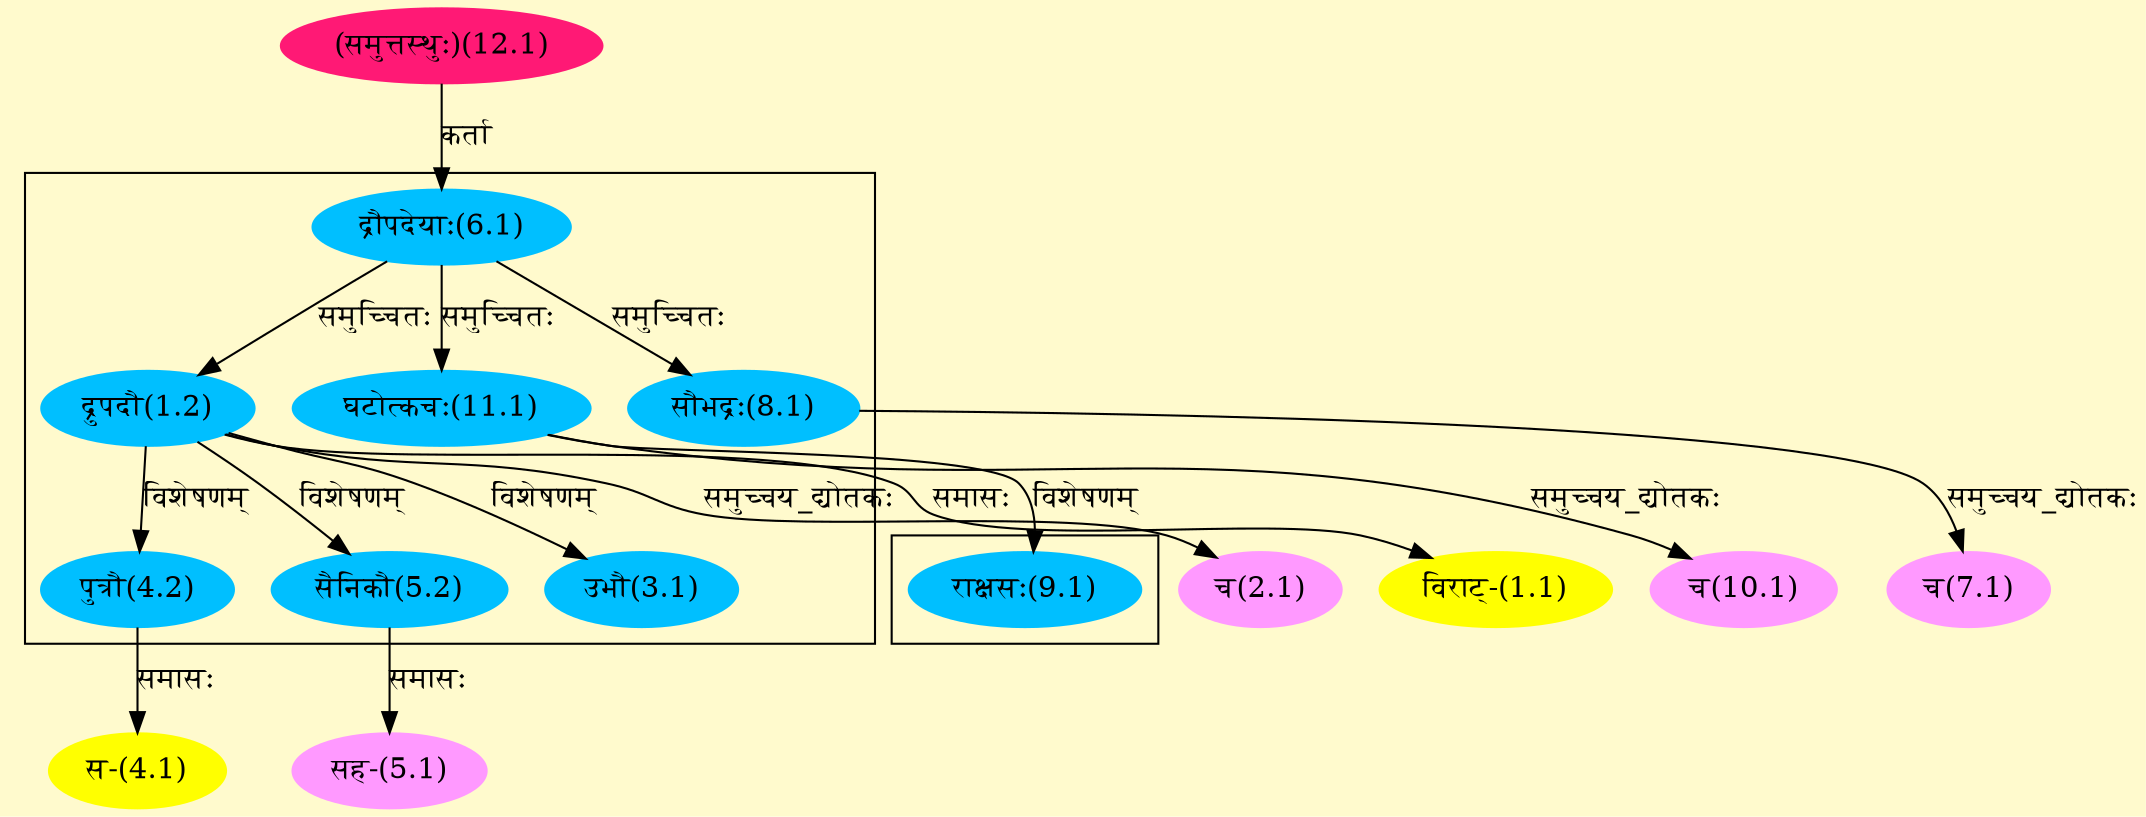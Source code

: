 digraph G{
rankdir=BT;
 compound=true;
 bgcolor="lemonchiffon1";

subgraph cluster_1{
Node1_2 [style=filled, color="#00BFFF" label = "द्रुपदौ(1.2)"]
Node6_1 [style=filled, color="#00BFFF" label = "द्रौपदेयाः(6.1)"]
Node3_1 [style=filled, color="#00BFFF" label = "उभौ(3.1)"]
Node4_2 [style=filled, color="#00BFFF" label = "पुत्रौ(4.2)"]
Node5_2 [style=filled, color="#00BFFF" label = "सैनिकौ(5.2)"]
Node8_1 [style=filled, color="#00BFFF" label = "सौभद्रः(8.1)"]
Node11_1 [style=filled, color="#00BFFF" label = "घटोत्कचः(11.1)"]

}

subgraph cluster_2{
Node9_1 [style=filled, color="#00BFFF" label = "राक्षसः(9.1)"]
Node11_1 [style=filled, color="#00BFFF" label = "घटोत्कचः(11.1)"]

}
Node1_1 [style=filled, color="#FFFF00" label = "विराट्-(1.1)"]
Node1_2 [style=filled, color="#00BFFF" label = "द्रुपदौ(1.2)"]
Node2_1 [style=filled, color="#FF99FF" label = "च(2.1)"]
Node4_1 [style=filled, color="#FFFF00" label = "स-(4.1)"]
Node4_2 [style=filled, color="#00BFFF" label = "पुत्रौ(4.2)"]
Node5_1 [style=filled, color="#FF99FF" label = "सह-(5.1)"]
Node5_2 [style=filled, color="#00BFFF" label = "सैनिकौ(5.2)"]
Node6_1 [style=filled, color="#00BFFF" label = "द्रौपदेयाः(6.1)"]
Node12_1 [style=filled, color="#FF1975" label = "(समुत्तस्थुः)(12.1)"]
Node7_1 [style=filled, color="#FF99FF" label = "च(7.1)"]
Node8_1 [style=filled, color="#00BFFF" label = "सौभद्रः(8.1)"]
Node10_1 [style=filled, color="#FF99FF" label = "च(10.1)"]
Node11_1 [style=filled, color="#00BFFF" label = "घटोत्कचः(11.1)"]
Node9_1 [style=filled, color="#00BFFF" label = "राक्षसः(9.1)"]
/* Start of Relations section */

Node1_1 -> Node1_2 [  label="समासः"  dir="back" ]
Node1_2 -> Node6_1 [  label="समुच्चितः"  dir="back" ]
Node2_1 -> Node1_2 [  label="समुच्चय_द्योतकः"  dir="back" ]
Node3_1 -> Node1_2 [  label="विशेषणम्"  dir="back" ]
Node4_1 -> Node4_2 [  label="समासः"  dir="back" ]
Node4_2 -> Node1_2 [  label="विशेषणम्"  dir="back" ]
Node5_1 -> Node5_2 [  label="समासः"  dir="back" ]
Node5_2 -> Node1_2 [  label="विशेषणम्"  dir="back" ]
Node6_1 -> Node12_1 [  label="कर्ता"  dir="back" ]
Node7_1 -> Node8_1 [  label="समुच्चय_द्योतकः"  dir="back" ]
Node8_1 -> Node6_1 [  label="समुच्चितः"  dir="back" ]
Node9_1 -> Node11_1 [  label="विशेषणम्"  dir="back" ]
Node10_1 -> Node11_1 [  label="समुच्चय_द्योतकः"  dir="back" ]
Node11_1 -> Node6_1 [  label="समुच्चितः"  dir="back" ]
}
